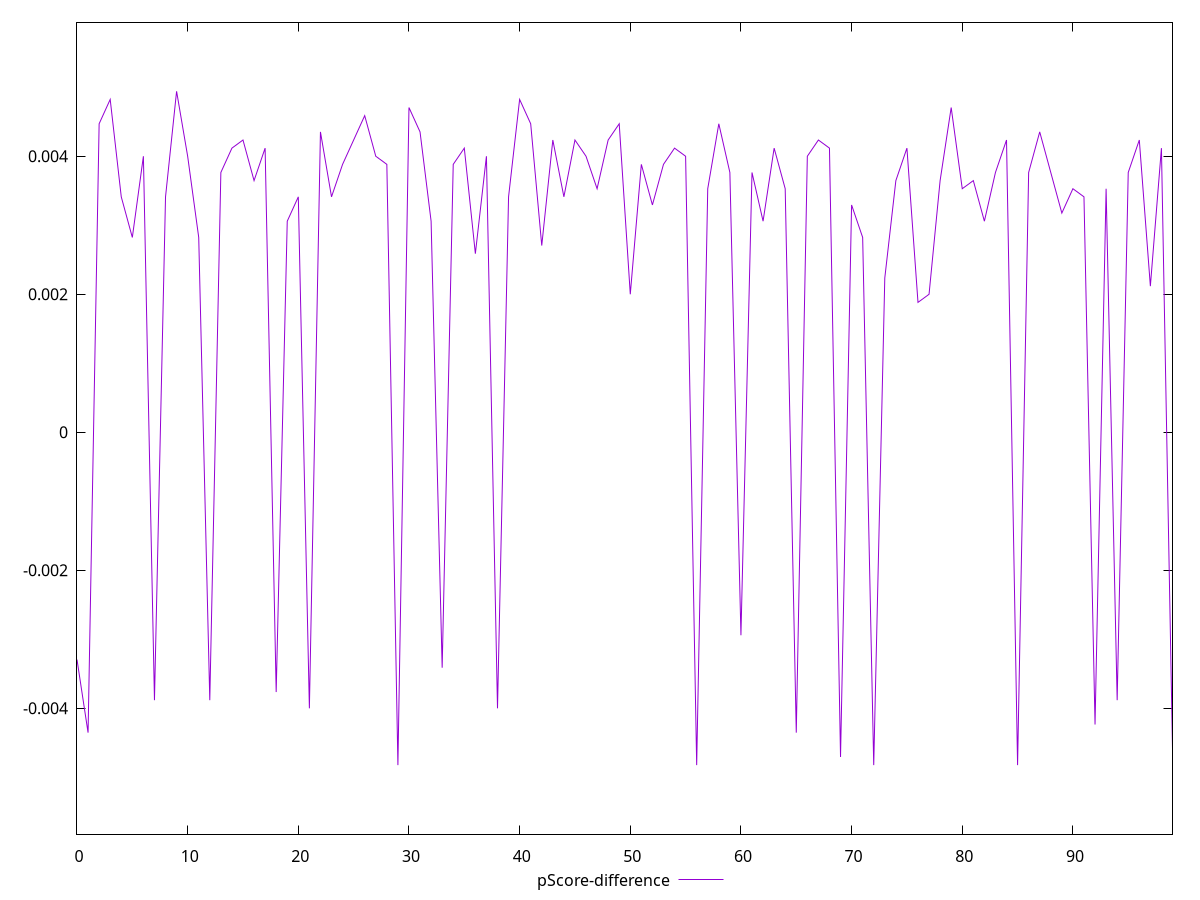 reset

$pScoreDifference <<EOF
0 -0.0032941176470588363
1 -0.004352941176470615
2 0.004470588235294115
3 0.004823529411764671
4 0.0034117647058823364
5 0.0028235294117647247
6 0.0040000000000000036
7 -0.0038823529411765034
8 0.0034117647058823364
9 0.004941176470588227
10 0.0040000000000000036
11 0.0028235294117647247
12 -0.0038823529411765034
13 0.003764705882352948
14 0.004117647058823504
15 0.004235294117647059
16 0.003647058823529392
17 0.004117647058823504
18 -0.003764705882352948
19 0.0030588235294117805
20 0.0034117647058823364
21 -0.0040000000000000036
22 0.004352941176470615
23 0.0034117647058823364
24 0.003882352941176448
25 0.004235294117647059
26 0.004588235294117615
27 0.0040000000000000036
28 0.003882352941176448
29 -0.0048235294117647265
30 0.004705882352941171
31 0.004352941176470615
32 0.0030588235294117805
33 -0.003411764705882392
34 0.003882352941176448
35 0.004117647058823504
36 0.0025882352941176134
37 0.0040000000000000036
38 -0.0040000000000000036
39 0.0034117647058823364
40 0.0048235294117647265
41 0.004470588235294115
42 0.002705882352941169
43 0.004235294117647059
44 0.0034117647058823364
45 0.004235294117647059
46 0.0040000000000000036
47 0.003529411764705892
48 0.004235294117647059
49 0.004470588235294115
50 0.0020000000000000018
51 0.003882352941176448
52 0.0032941176470588363
53 0.003882352941176448
54 0.004117647058823504
55 0.0040000000000000036
56 -0.0048235294117647265
57 0.003529411764705892
58 0.004470588235294115
59 0.003764705882352948
60 -0.002941176470588225
61 0.003764705882352948
62 0.0030588235294117805
63 0.004117647058823504
64 0.003529411764705892
65 -0.004352941176470615
66 0.0040000000000000036
67 0.004235294117647059
68 0.004117647058823504
69 -0.004705882352941171
70 0.0032941176470588363
71 0.0028235294117647247
72 -0.0048235294117647265
73 0.0022352941176470575
74 0.003647058823529392
75 0.004117647058823504
76 0.0018823529411764461
77 0.0020000000000000018
78 0.003647058823529392
79 0.004705882352941171
80 0.003529411764705892
81 0.003647058823529392
82 0.0030588235294117805
83 0.003764705882352948
84 0.004235294117647059
85 -0.0048235294117647265
86 0.003764705882352948
87 0.004352941176470615
88 0.003764705882352948
89 0.0031764705882352806
90 0.003529411764705892
91 0.0034117647058823364
92 -0.004235294117647059
93 0.003529411764705892
94 -0.0038823529411765034
95 0.003764705882352948
96 0.004235294117647059
97 0.002117647058823502
98 0.004117647058823504
99 -0.004588235294117671
EOF

set key outside below
set xrange [0:99]
set yrange [-0.0058235294117647265:0.005941176470588227]
set trange [-0.0058235294117647265:0.005941176470588227]
set terminal svg size 640, 500 enhanced background rgb 'white'
set output "reports/report_00030_2021-02-24T20-42-31.540Z/uses-rel-preload/samples/music/pScore-difference/values.svg"

plot $pScoreDifference title "pScore-difference" with line

reset
